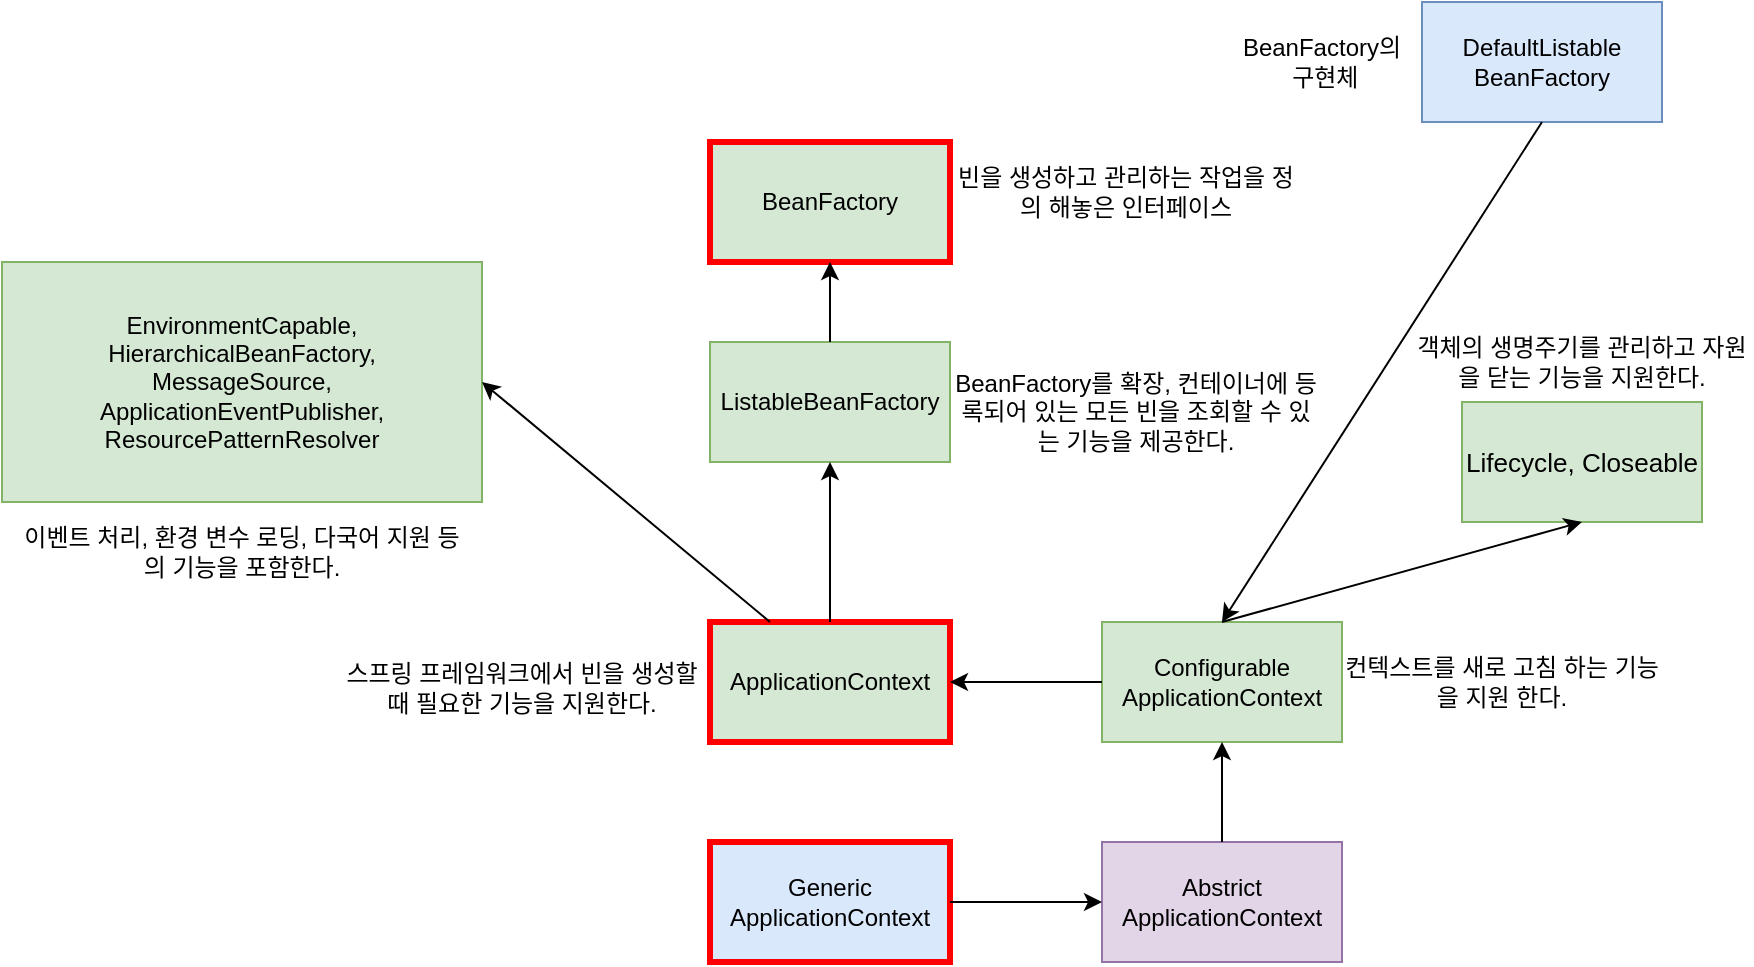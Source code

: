 <mxfile version="26.0.14">
  <diagram id="prtHgNgQTEPvFCAcTncT" name="Page-1">
    <mxGraphModel dx="1050" dy="569" grid="1" gridSize="10" guides="1" tooltips="1" connect="1" arrows="1" fold="1" page="1" pageScale="1" pageWidth="980" pageHeight="1390" math="0" shadow="0">
      <root>
        <mxCell id="0" />
        <mxCell id="1" parent="0" />
        <mxCell id="RlZUK_MxkL_xjFFGA7Wm-2" value="ApplicationContext" style="rounded=0;whiteSpace=wrap;html=1;fillColor=#d5e8d4;strokeColor=#FF0000;strokeWidth=3;" parent="1" vertex="1">
          <mxGeometry x="424" y="700" width="120" height="60" as="geometry" />
        </mxCell>
        <mxCell id="RlZUK_MxkL_xjFFGA7Wm-5" value="ListableBeanFactory" style="rounded=0;whiteSpace=wrap;html=1;fillColor=#d5e8d4;strokeColor=#82b366;" parent="1" vertex="1">
          <mxGeometry x="424" y="560" width="120" height="60" as="geometry" />
        </mxCell>
        <mxCell id="RlZUK_MxkL_xjFFGA7Wm-7" value="" style="endArrow=classic;html=1;rounded=0;exitX=0.5;exitY=0;exitDx=0;exitDy=0;" parent="1" source="RlZUK_MxkL_xjFFGA7Wm-2" target="RlZUK_MxkL_xjFFGA7Wm-5" edge="1">
          <mxGeometry width="50" height="50" relative="1" as="geometry">
            <mxPoint x="460" y="700" as="sourcePoint" />
            <mxPoint x="510" y="650" as="targetPoint" />
          </mxGeometry>
        </mxCell>
        <mxCell id="RlZUK_MxkL_xjFFGA7Wm-8" value="BeanFactory" style="rounded=0;whiteSpace=wrap;html=1;fillColor=#d5e8d4;strokeColor=light-dark(#ff0000, #446e2c);strokeWidth=3;" parent="1" vertex="1">
          <mxGeometry x="424" y="460" width="120" height="60" as="geometry" />
        </mxCell>
        <mxCell id="RlZUK_MxkL_xjFFGA7Wm-9" value="" style="endArrow=classic;html=1;rounded=0;entryX=0.5;entryY=1;entryDx=0;entryDy=0;exitX=0.5;exitY=0;exitDx=0;exitDy=0;" parent="1" source="RlZUK_MxkL_xjFFGA7Wm-5" target="RlZUK_MxkL_xjFFGA7Wm-8" edge="1">
          <mxGeometry width="50" height="50" relative="1" as="geometry">
            <mxPoint x="460" y="730" as="sourcePoint" />
            <mxPoint x="510" y="680" as="targetPoint" />
          </mxGeometry>
        </mxCell>
        <mxCell id="RlZUK_MxkL_xjFFGA7Wm-10" value="EnvironmentCapable,&lt;br&gt; HierarchicalBeanFactory,&lt;div&gt;MessageSource,&lt;/div&gt;&lt;div&gt;ApplicationEventPublisher, ResourcePatternResolver&lt;/div&gt;" style="rounded=0;whiteSpace=wrap;html=1;fillColor=#d5e8d4;strokeColor=#82b366;" parent="1" vertex="1">
          <mxGeometry x="70" y="520" width="240" height="120" as="geometry" />
        </mxCell>
        <mxCell id="RlZUK_MxkL_xjFFGA7Wm-11" value="" style="endArrow=classic;html=1;rounded=0;entryX=1;entryY=0.5;entryDx=0;entryDy=0;exitX=0.25;exitY=0;exitDx=0;exitDy=0;" parent="1" source="RlZUK_MxkL_xjFFGA7Wm-2" target="RlZUK_MxkL_xjFFGA7Wm-10" edge="1">
          <mxGeometry width="50" height="50" relative="1" as="geometry">
            <mxPoint x="460" y="730" as="sourcePoint" />
            <mxPoint x="510" y="680" as="targetPoint" />
          </mxGeometry>
        </mxCell>
        <mxCell id="RlZUK_MxkL_xjFFGA7Wm-12" value="이벤트 처리, 환경 변수 로딩, 다국어 지원 등의 기능을 포함한다." style="text;html=1;align=center;verticalAlign=middle;whiteSpace=wrap;rounded=0;" parent="1" vertex="1">
          <mxGeometry x="80" y="640" width="220" height="50" as="geometry" />
        </mxCell>
        <mxCell id="RlZUK_MxkL_xjFFGA7Wm-13" value="Configurable&lt;br&gt;ApplicationContext" style="rounded=0;whiteSpace=wrap;html=1;fillColor=#d5e8d4;strokeColor=#82b366;" parent="1" vertex="1">
          <mxGeometry x="620" y="700" width="120" height="60" as="geometry" />
        </mxCell>
        <mxCell id="RlZUK_MxkL_xjFFGA7Wm-14" value="" style="endArrow=classic;html=1;rounded=0;exitX=0;exitY=0.5;exitDx=0;exitDy=0;entryX=1;entryY=0.5;entryDx=0;entryDy=0;" parent="1" source="RlZUK_MxkL_xjFFGA7Wm-13" target="RlZUK_MxkL_xjFFGA7Wm-2" edge="1">
          <mxGeometry width="50" height="50" relative="1" as="geometry">
            <mxPoint x="550" y="780" as="sourcePoint" />
            <mxPoint x="626" y="780" as="targetPoint" />
          </mxGeometry>
        </mxCell>
        <mxCell id="RlZUK_MxkL_xjFFGA7Wm-15" value="빈을 생성하고 관리하는 작업을 정의 해놓은 인터페이스" style="text;html=1;align=center;verticalAlign=middle;whiteSpace=wrap;rounded=0;" parent="1" vertex="1">
          <mxGeometry x="544" y="470" width="176" height="30" as="geometry" />
        </mxCell>
        <mxCell id="RlZUK_MxkL_xjFFGA7Wm-16" value="BeanFactory를 확장, 컨테이너에 등록되어 있는 모든 빈을 조회할 수 있는 기능을 제공한다." style="text;html=1;align=center;verticalAlign=middle;whiteSpace=wrap;rounded=0;" parent="1" vertex="1">
          <mxGeometry x="544" y="570" width="186" height="50" as="geometry" />
        </mxCell>
        <mxCell id="RlZUK_MxkL_xjFFGA7Wm-17" value="스프링 프레임워크에서 빈을 생성할 때 필요한 기능을 지원한다." style="text;html=1;align=center;verticalAlign=middle;whiteSpace=wrap;rounded=0;" parent="1" vertex="1">
          <mxGeometry x="240" y="705" width="180" height="55" as="geometry" />
        </mxCell>
        <mxCell id="RlZUK_MxkL_xjFFGA7Wm-18" value="컨텍스트를 새로 고침 하는 기능을 지원 한다." style="text;html=1;align=center;verticalAlign=middle;whiteSpace=wrap;rounded=0;" parent="1" vertex="1">
          <mxGeometry x="740" y="715" width="160" height="30" as="geometry" />
        </mxCell>
        <mxCell id="RlZUK_MxkL_xjFFGA7Wm-19" value="&lt;div&gt;&lt;p style=&quot;font-size: 9.8pt;&quot;&gt;&lt;font face=&quot;Helvetica&quot; style=&quot;color: rgb(0, 0, 0);&quot;&gt;Lifecycle, Closeable&lt;/font&gt;&lt;/p&gt;&lt;/div&gt;" style="rounded=0;whiteSpace=wrap;html=1;fillColor=#d5e8d4;strokeColor=#82b366;" parent="1" vertex="1">
          <mxGeometry x="800" y="590" width="120" height="60" as="geometry" />
        </mxCell>
        <mxCell id="RlZUK_MxkL_xjFFGA7Wm-20" value="" style="endArrow=classic;html=1;rounded=0;exitX=0.5;exitY=0;exitDx=0;exitDy=0;entryX=0.5;entryY=1;entryDx=0;entryDy=0;" parent="1" source="RlZUK_MxkL_xjFFGA7Wm-13" target="RlZUK_MxkL_xjFFGA7Wm-19" edge="1">
          <mxGeometry width="50" height="50" relative="1" as="geometry">
            <mxPoint x="670" y="700" as="sourcePoint" />
            <mxPoint x="740" y="630" as="targetPoint" />
          </mxGeometry>
        </mxCell>
        <mxCell id="RlZUK_MxkL_xjFFGA7Wm-23" value="객체의 생명주기를 관리하고 자원을 닫는 기능을 지원한다." style="text;html=1;align=center;verticalAlign=middle;whiteSpace=wrap;rounded=0;" parent="1" vertex="1">
          <mxGeometry x="775" y="550" width="170" height="40" as="geometry" />
        </mxCell>
        <mxCell id="RlZUK_MxkL_xjFFGA7Wm-24" value="Abstrict&lt;div&gt;ApplicationContext&lt;/div&gt;" style="rounded=0;whiteSpace=wrap;html=1;fillColor=#e1d5e7;strokeColor=#9673a6;" parent="1" vertex="1">
          <mxGeometry x="620" y="810" width="120" height="60" as="geometry" />
        </mxCell>
        <mxCell id="RlZUK_MxkL_xjFFGA7Wm-25" value="Generic&lt;div&gt;&lt;span style=&quot;background-color: transparent; color: light-dark(rgb(0, 0, 0), rgb(255, 255, 255));&quot;&gt;ApplicationContext&lt;/span&gt;&lt;/div&gt;" style="rounded=0;whiteSpace=wrap;html=1;fillColor=#dae8fc;strokeColor=light-dark(#ff0000, #5c79a3);strokeWidth=3;" parent="1" vertex="1">
          <mxGeometry x="424" y="810" width="120" height="60" as="geometry" />
        </mxCell>
        <mxCell id="RlZUK_MxkL_xjFFGA7Wm-26" value="" style="endArrow=classic;html=1;rounded=0;" parent="1" source="RlZUK_MxkL_xjFFGA7Wm-24" target="RlZUK_MxkL_xjFFGA7Wm-13" edge="1">
          <mxGeometry width="50" height="50" relative="1" as="geometry">
            <mxPoint x="500" y="910" as="sourcePoint" />
            <mxPoint x="550" y="860" as="targetPoint" />
          </mxGeometry>
        </mxCell>
        <mxCell id="RlZUK_MxkL_xjFFGA7Wm-27" value="" style="endArrow=classic;html=1;rounded=0;entryX=0;entryY=0.5;entryDx=0;entryDy=0;exitX=1;exitY=0.5;exitDx=0;exitDy=0;" parent="1" source="RlZUK_MxkL_xjFFGA7Wm-25" target="RlZUK_MxkL_xjFFGA7Wm-24" edge="1">
          <mxGeometry width="50" height="50" relative="1" as="geometry">
            <mxPoint x="500" y="910" as="sourcePoint" />
            <mxPoint x="550" y="860" as="targetPoint" />
          </mxGeometry>
        </mxCell>
        <mxCell id="RlZUK_MxkL_xjFFGA7Wm-28" value="DefaultListable&lt;div&gt;BeanFactory&lt;/div&gt;" style="rounded=0;whiteSpace=wrap;html=1;fillColor=#dae8fc;strokeColor=#6c8ebf;" parent="1" vertex="1">
          <mxGeometry x="780" y="390" width="120" height="60" as="geometry" />
        </mxCell>
        <mxCell id="RlZUK_MxkL_xjFFGA7Wm-29" value="" style="endArrow=classic;html=1;rounded=0;entryX=0.5;entryY=0;entryDx=0;entryDy=0;exitX=0.5;exitY=1;exitDx=0;exitDy=0;" parent="1" source="RlZUK_MxkL_xjFFGA7Wm-28" target="RlZUK_MxkL_xjFFGA7Wm-13" edge="1">
          <mxGeometry width="50" height="50" relative="1" as="geometry">
            <mxPoint x="680" y="680" as="sourcePoint" />
            <mxPoint x="730" y="630" as="targetPoint" />
          </mxGeometry>
        </mxCell>
        <mxCell id="RlZUK_MxkL_xjFFGA7Wm-30" value="BeanFactory의&lt;div&gt;&amp;nbsp;구현체&lt;/div&gt;" style="text;html=1;align=center;verticalAlign=middle;whiteSpace=wrap;rounded=0;" parent="1" vertex="1">
          <mxGeometry x="670" y="405" width="120" height="30" as="geometry" />
        </mxCell>
      </root>
    </mxGraphModel>
  </diagram>
</mxfile>
